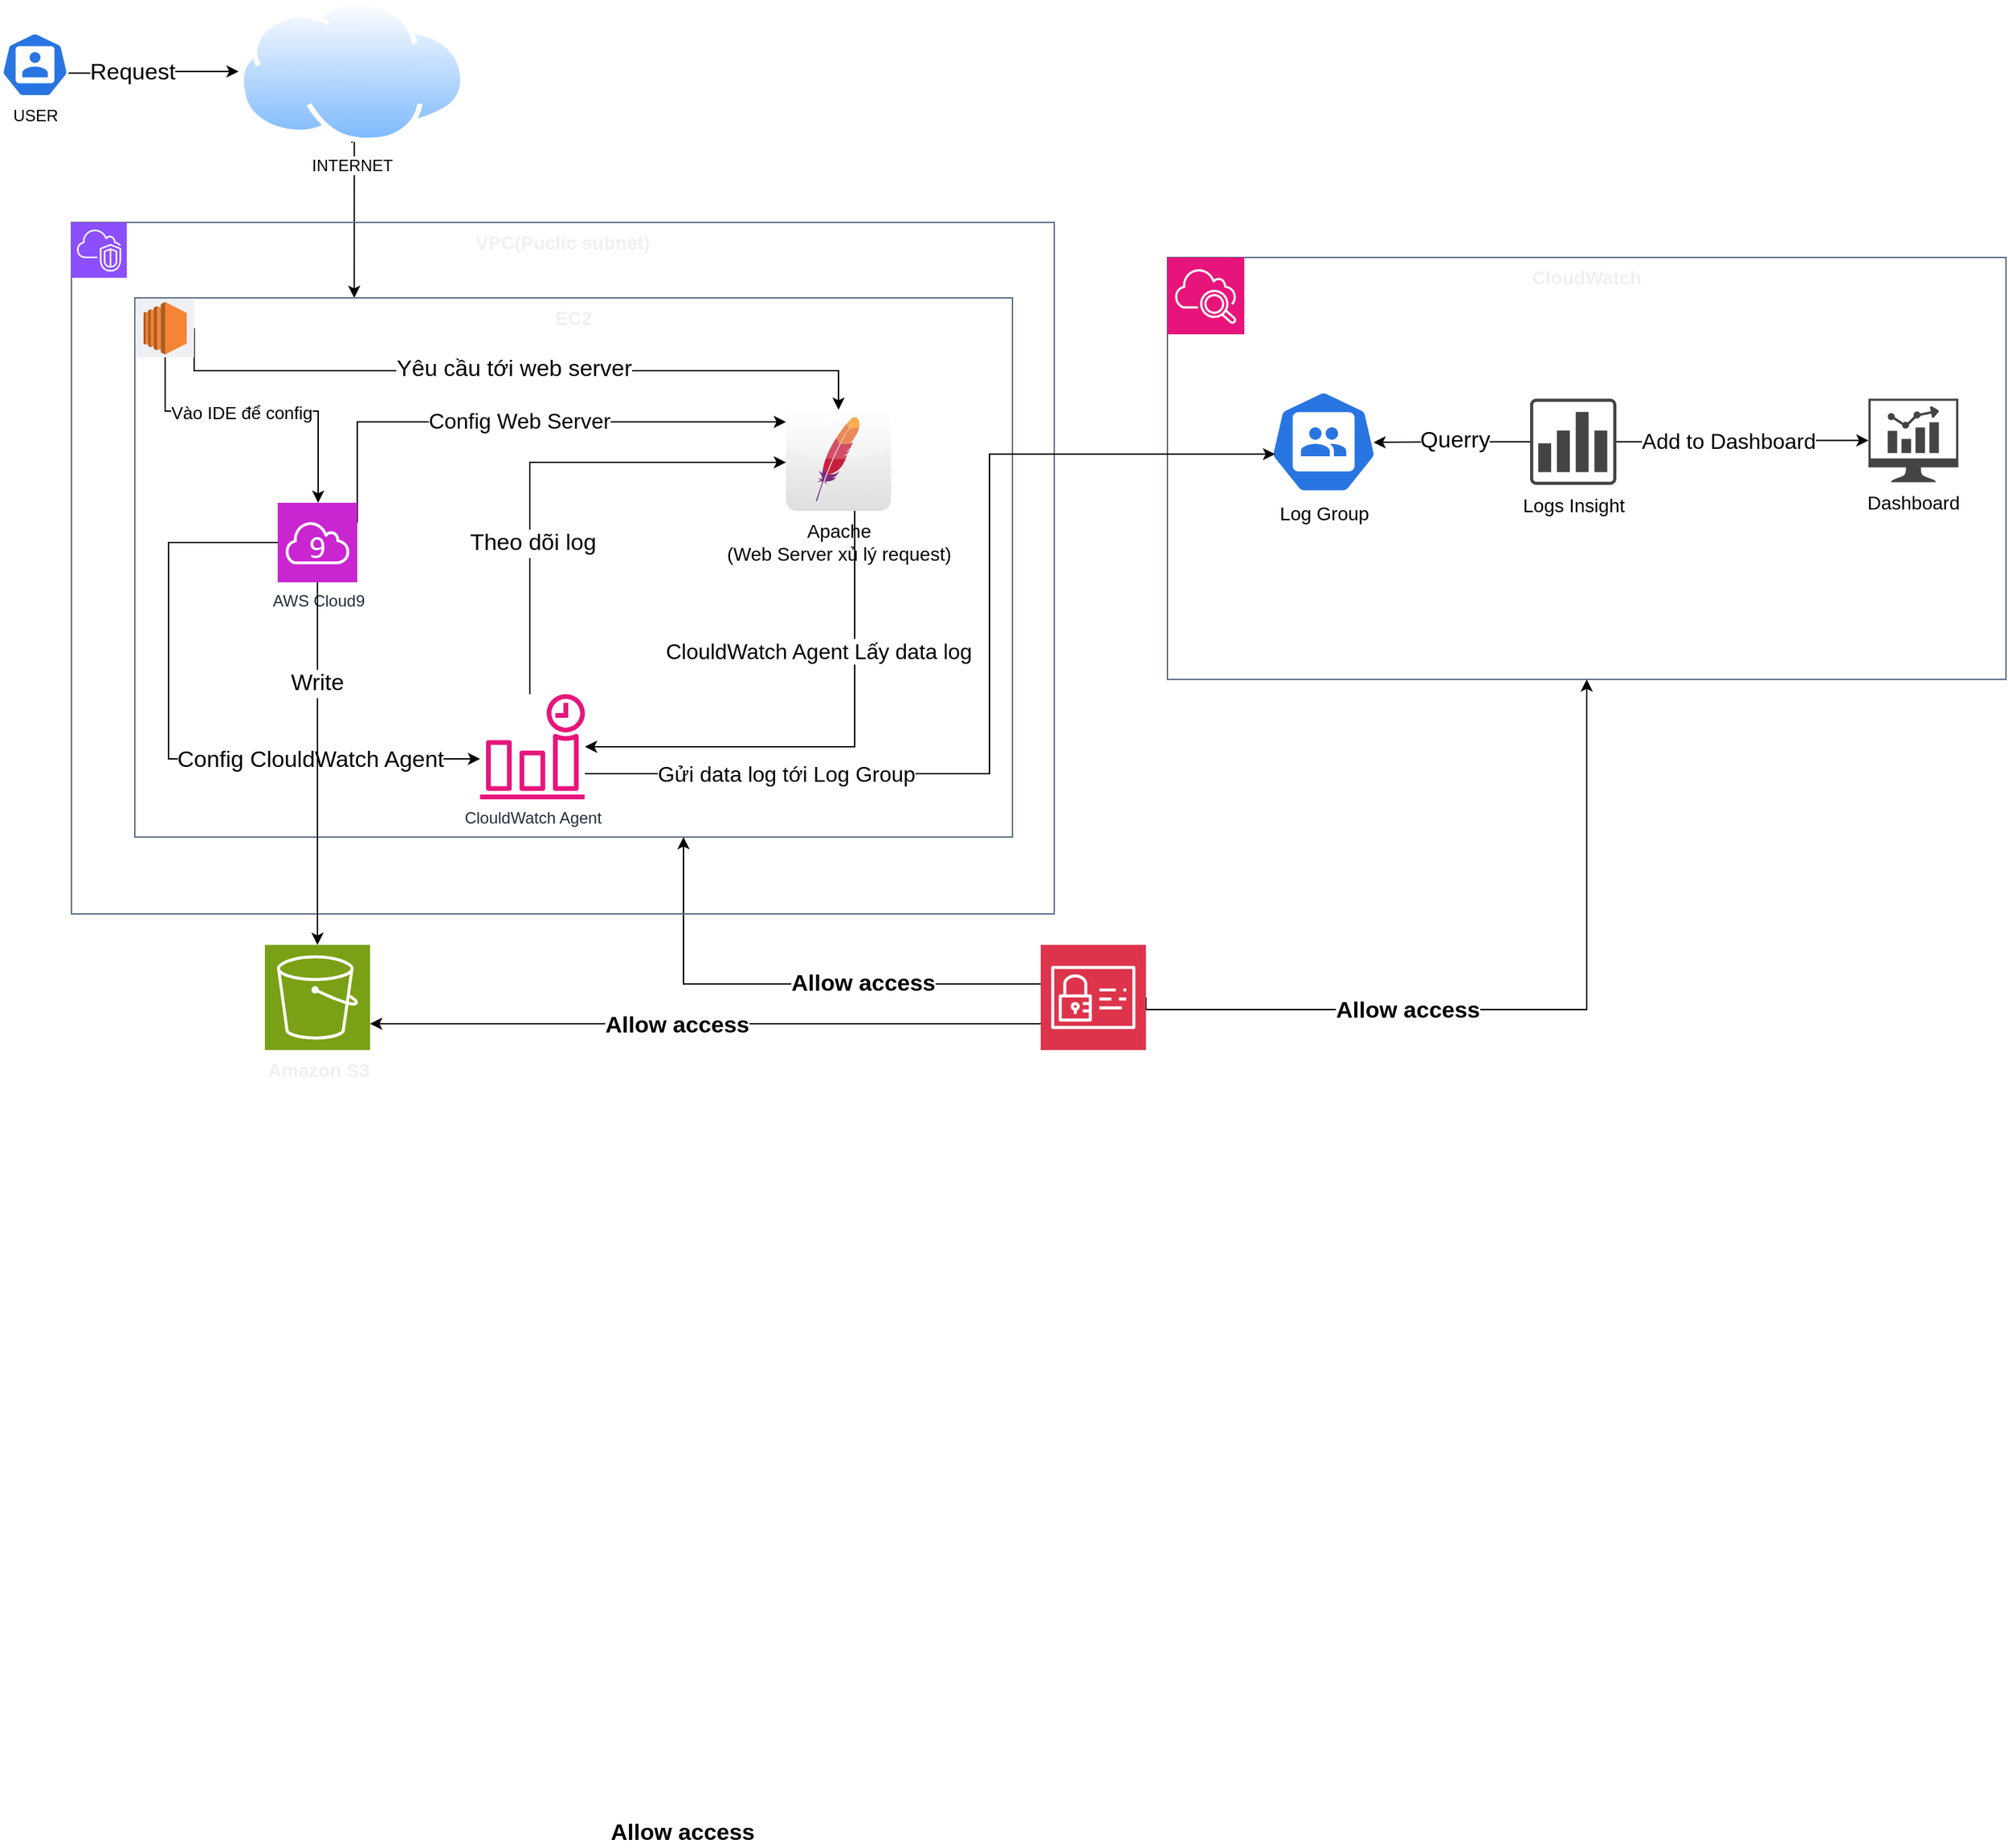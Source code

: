 <mxfile version="27.1.6">
  <diagram name="Trang-1" id="9W58HOvFIoTuiHD2CE84">
    <mxGraphModel dx="1650" dy="608" grid="0" gridSize="10" guides="1" tooltips="1" connect="1" arrows="1" fold="1" page="0" pageScale="1" pageWidth="827" pageHeight="1169" math="0" shadow="0">
      <root>
        <mxCell id="0" />
        <mxCell id="1" parent="0" />
        <mxCell id="HB28VMsp4Vt5agekkU91-75" style="edgeStyle=orthogonalEdgeStyle;rounded=0;orthogonalLoop=1;jettySize=auto;html=1;" edge="1" parent="1" source="HB28VMsp4Vt5agekkU91-71" target="HB28VMsp4Vt5agekkU91-6">
          <mxGeometry relative="1" as="geometry">
            <Array as="points">
              <mxPoint x="495" y="824" />
            </Array>
          </mxGeometry>
        </mxCell>
        <mxCell id="HB28VMsp4Vt5agekkU91-79" value="&lt;b style=&quot;font-size: 17px;&quot;&gt;Allow access&lt;/b&gt;" style="edgeLabel;html=1;align=center;verticalAlign=middle;resizable=0;points=[];" vertex="1" connectable="0" parent="HB28VMsp4Vt5agekkU91-75">
          <mxGeometry x="-0.334" y="-3" relative="1" as="geometry">
            <mxPoint x="-8" y="3" as="offset" />
          </mxGeometry>
        </mxCell>
        <mxCell id="HB28VMsp4Vt5agekkU91-76" style="edgeStyle=orthogonalEdgeStyle;rounded=0;orthogonalLoop=1;jettySize=auto;html=1;entryX=0.5;entryY=1;entryDx=0;entryDy=0;exitX=1;exitY=0.5;exitDx=0;exitDy=0;exitPerimeter=0;" edge="1" parent="1" source="HB28VMsp4Vt5agekkU91-71" target="HB28VMsp4Vt5agekkU91-30">
          <mxGeometry relative="1" as="geometry">
            <Array as="points">
              <mxPoint x="1165" y="843" />
            </Array>
          </mxGeometry>
        </mxCell>
        <mxCell id="HB28VMsp4Vt5agekkU91-78" value="&lt;b style=&quot;font-size: 17px;&quot;&gt;Allow access&lt;/b&gt;" style="edgeLabel;html=1;align=center;verticalAlign=middle;resizable=0;points=[];" vertex="1" connectable="0" parent="HB28VMsp4Vt5agekkU91-76">
          <mxGeometry x="-0.209" y="-2" relative="1" as="geometry">
            <mxPoint x="-27" y="-1" as="offset" />
          </mxGeometry>
        </mxCell>
        <mxCell id="HB28VMsp4Vt5agekkU91-71" value="&lt;font style=&quot;color: light-dark(rgb(255, 255, 255), rgb(255, 255, 255));&quot;&gt;&lt;span style=&quot;font-size: 14px;&quot;&gt;&lt;b style=&quot;&quot;&gt;IAM&lt;/b&gt;&lt;/span&gt;&lt;/font&gt;" style="sketch=0;points=[[0,0,0],[0.25,0,0],[0.5,0,0],[0.75,0,0],[1,0,0],[0,1,0],[0.25,1,0],[0.5,1,0],[0.75,1,0],[1,1,0],[0,0.25,0],[0,0.5,0],[0,0.75,0],[1,0.25,0],[1,0.5,0],[1,0.75,0]];outlineConnect=0;fontColor=#232F3E;fillColor=light-dark(#DD344C,#FF5965);strokeColor=#ffffff;dashed=0;verticalLabelPosition=bottom;verticalAlign=top;align=center;html=1;fontSize=12;fontStyle=0;aspect=fixed;shape=mxgraph.aws4.resourceIcon;resIcon=mxgraph.aws4.identity_and_access_management;" vertex="1" parent="1">
          <mxGeometry x="760" y="795" width="78" height="78" as="geometry" />
        </mxCell>
        <mxCell id="HB28VMsp4Vt5agekkU91-3" style="edgeStyle=orthogonalEdgeStyle;rounded=0;orthogonalLoop=1;jettySize=auto;html=1;exitX=0.995;exitY=0.63;exitDx=0;exitDy=0;exitPerimeter=0;" edge="1" parent="1" source="HB28VMsp4Vt5agekkU91-1" target="HB28VMsp4Vt5agekkU91-2">
          <mxGeometry relative="1" as="geometry" />
        </mxCell>
        <mxCell id="HB28VMsp4Vt5agekkU91-4" value="Request" style="edgeLabel;html=1;align=center;verticalAlign=middle;resizable=0;points=[];fontSize=17;" vertex="1" connectable="0" parent="HB28VMsp4Vt5agekkU91-3">
          <mxGeometry x="-0.037" relative="1" as="geometry">
            <mxPoint x="-14" as="offset" />
          </mxGeometry>
        </mxCell>
        <mxCell id="HB28VMsp4Vt5agekkU91-1" value="USER" style="aspect=fixed;sketch=0;html=1;dashed=0;whitespace=wrap;verticalLabelPosition=bottom;verticalAlign=top;fillColor=#2875E2;strokeColor=#ffffff;points=[[0.005,0.63,0],[0.1,0.2,0],[0.9,0.2,0],[0.5,0,0],[0.995,0.63,0],[0.72,0.99,0],[0.5,1,0],[0.28,0.99,0]];shape=mxgraph.kubernetes.icon2;prIcon=user" vertex="1" parent="1">
          <mxGeometry x="-11" y="118" width="50" height="48" as="geometry" />
        </mxCell>
        <mxCell id="HB28VMsp4Vt5agekkU91-24" style="edgeStyle=orthogonalEdgeStyle;rounded=0;orthogonalLoop=1;jettySize=auto;html=1;entryX=0.25;entryY=0;entryDx=0;entryDy=0;exitX=0.5;exitY=1;exitDx=0;exitDy=0;" edge="1" parent="1" source="HB28VMsp4Vt5agekkU91-2" target="HB28VMsp4Vt5agekkU91-6">
          <mxGeometry relative="1" as="geometry">
            <mxPoint x="473.765" y="170.765" as="targetPoint" />
            <Array as="points">
              <mxPoint x="250" y="171" />
              <mxPoint x="250" y="315" />
            </Array>
          </mxGeometry>
        </mxCell>
        <mxCell id="HB28VMsp4Vt5agekkU91-2" value="INTERNET" style="image;aspect=fixed;perimeter=ellipsePerimeter;html=1;align=center;shadow=0;dashed=0;spacingTop=3;image=img/lib/active_directory/internet_cloud.svg;" vertex="1" parent="1">
          <mxGeometry x="165" y="94" width="168.25" height="106" as="geometry" />
        </mxCell>
        <mxCell id="HB28VMsp4Vt5agekkU91-30" value="&lt;font style=&quot;color: light-dark(rgb(239, 240, 243), rgb(255, 255, 255)); font-size: 14px;&quot;&gt;&lt;b style=&quot;&quot;&gt;CloudWatch&lt;/b&gt;&lt;/font&gt;" style="fillColor=none;strokeColor=light-dark(#5A6C86, #ff81d9);verticalAlign=top;fontStyle=0;fontColor=#5A6C86;whiteSpace=wrap;html=1;" vertex="1" parent="1">
          <mxGeometry x="854" y="285" width="622" height="313" as="geometry" />
        </mxCell>
        <mxCell id="HB28VMsp4Vt5agekkU91-31" value="" style="sketch=0;points=[[0,0,0],[0.25,0,0],[0.5,0,0],[0.75,0,0],[1,0,0],[0,1,0],[0.25,1,0],[0.5,1,0],[0.75,1,0],[1,1,0],[0,0.25,0],[0,0.5,0],[0,0.75,0],[1,0.25,0],[1,0.5,0],[1,0.75,0]];points=[[0,0,0],[0.25,0,0],[0.5,0,0],[0.75,0,0],[1,0,0],[0,1,0],[0.25,1,0],[0.5,1,0],[0.75,1,0],[1,1,0],[0,0.25,0],[0,0.5,0],[0,0.75,0],[1,0.25,0],[1,0.5,0],[1,0.75,0]];outlineConnect=0;fontColor=#232F3E;fillColor=#E7157B;strokeColor=#ffffff;dashed=0;verticalLabelPosition=bottom;verticalAlign=top;align=center;html=1;fontSize=12;fontStyle=0;aspect=fixed;shape=mxgraph.aws4.resourceIcon;resIcon=mxgraph.aws4.cloudwatch_2;" vertex="1" parent="1">
          <mxGeometry x="854" y="285" width="57.007" height="57.007" as="geometry" />
        </mxCell>
        <mxCell id="HB28VMsp4Vt5agekkU91-56" style="edgeStyle=orthogonalEdgeStyle;rounded=0;orthogonalLoop=1;jettySize=auto;html=1;entryX=0.964;entryY=0.506;entryDx=0;entryDy=0;entryPerimeter=0;" edge="1" parent="1" source="HB28VMsp4Vt5agekkU91-34" target="HB28VMsp4Vt5agekkU91-33">
          <mxGeometry relative="1" as="geometry" />
        </mxCell>
        <mxCell id="HB28VMsp4Vt5agekkU91-57" value="&lt;font&gt;Querry&lt;/font&gt;" style="edgeLabel;html=1;align=center;verticalAlign=middle;resizable=0;points=[];fontSize=17;" vertex="1" connectable="0" parent="HB28VMsp4Vt5agekkU91-56">
          <mxGeometry x="-0.099" y="3" relative="1" as="geometry">
            <mxPoint x="-4" y="-4" as="offset" />
          </mxGeometry>
        </mxCell>
        <mxCell id="HB28VMsp4Vt5agekkU91-58" style="edgeStyle=orthogonalEdgeStyle;rounded=0;orthogonalLoop=1;jettySize=auto;html=1;" edge="1" parent="1" source="HB28VMsp4Vt5agekkU91-34" target="HB28VMsp4Vt5agekkU91-35">
          <mxGeometry relative="1" as="geometry" />
        </mxCell>
        <mxCell id="HB28VMsp4Vt5agekkU91-59" value="Add to Dashboard" style="edgeLabel;html=1;align=center;verticalAlign=middle;resizable=0;points=[];fontSize=16;" vertex="1" connectable="0" parent="HB28VMsp4Vt5agekkU91-58">
          <mxGeometry x="-0.118" y="1" relative="1" as="geometry">
            <mxPoint as="offset" />
          </mxGeometry>
        </mxCell>
        <mxCell id="HB28VMsp4Vt5agekkU91-34" value="&lt;span style=&quot;font-size: 14px; text-wrap-mode: wrap;&quot;&gt;Logs Insight&lt;/span&gt;" style="sketch=0;pointerEvents=1;shadow=0;dashed=0;html=1;strokeColor=none;fillColor=light-dark(#434445, #ff81d9);aspect=fixed;labelPosition=center;verticalLabelPosition=bottom;verticalAlign=top;align=center;outlineConnect=0;shape=mxgraph.vvd.vrealize_log_insight;" vertex="1" parent="1">
          <mxGeometry x="1123" y="389.75" width="64" height="64" as="geometry" />
        </mxCell>
        <mxCell id="HB28VMsp4Vt5agekkU91-35" value="&lt;span style=&quot;font-size: 14px; text-wrap-mode: wrap;&quot;&gt;Dashboard&lt;/span&gt;" style="sketch=0;pointerEvents=1;shadow=0;dashed=0;html=1;strokeColor=none;fillColor=light-dark(#434445,#00FF00);aspect=fixed;labelPosition=center;verticalLabelPosition=bottom;verticalAlign=top;align=center;outlineConnect=0;shape=mxgraph.vvd.nsx_dashboard;" vertex="1" parent="1">
          <mxGeometry x="1374" y="389.75" width="66.67" height="62" as="geometry" />
        </mxCell>
        <mxCell id="HB28VMsp4Vt5agekkU91-33" value="&lt;span style=&quot;font-size: 14px; text-wrap-mode: wrap;&quot;&gt;Log Group&lt;/span&gt;" style="aspect=fixed;sketch=0;html=1;dashed=0;whitespace=wrap;verticalLabelPosition=bottom;verticalAlign=top;fillColor=#2875E2;strokeColor=#ffffff;points=[[0.005,0.63,0],[0.1,0.2,0],[0.9,0.2,0],[0.5,0,0],[0.995,0.63,0],[0.72,0.99,0],[0.5,1,0],[0.28,0.99,0]];shape=mxgraph.kubernetes.icon2;prIcon=group" vertex="1" parent="1">
          <mxGeometry x="930" y="383.5" width="79.69" height="76.5" as="geometry" />
        </mxCell>
        <mxCell id="HB28VMsp4Vt5agekkU91-19" value="&lt;font style=&quot;color: light-dark(rgb(239, 240, 243), rgb(255, 255, 255)); font-size: 14px;&quot;&gt;&lt;b style=&quot;&quot;&gt;VPC(Puclic subnet)&lt;/b&gt;&lt;/font&gt;" style="fillColor=none;strokeColor=light-dark(#5A6C86, #b17dff);verticalAlign=top;fontStyle=0;fontColor=#5A6C86;whiteSpace=wrap;html=1;container=0;" vertex="1" parent="1">
          <mxGeometry x="41" y="259" width="729" height="513" as="geometry" />
        </mxCell>
        <mxCell id="HB28VMsp4Vt5agekkU91-20" value="" style="sketch=0;points=[[0,0,0],[0.25,0,0],[0.5,0,0],[0.75,0,0],[1,0,0],[0,1,0],[0.25,1,0],[0.5,1,0],[0.75,1,0],[1,1,0],[0,0.25,0],[0,0.5,0],[0,0.75,0],[1,0.25,0],[1,0.5,0],[1,0.75,0]];outlineConnect=0;fontColor=#232F3E;fillColor=#8C4FFF;strokeColor=#ffffff;dashed=0;verticalLabelPosition=bottom;verticalAlign=top;align=center;html=1;fontSize=12;fontStyle=0;aspect=fixed;shape=mxgraph.aws4.resourceIcon;resIcon=mxgraph.aws4.vpc;container=0;" vertex="1" parent="1">
          <mxGeometry x="41" y="259" width="41.084" height="41.084" as="geometry" />
        </mxCell>
        <mxCell id="HB28VMsp4Vt5agekkU91-6" value="&lt;span&gt;&lt;font style=&quot;color: light-dark(rgb(239, 240, 243), rgb(255, 255, 255)); font-size: 14px;&quot;&gt;&lt;b style=&quot;&quot;&gt;EC2&lt;/b&gt;&lt;/font&gt;&lt;/span&gt;" style="fillColor=none;strokeColor=light-dark(#5A6C86, #bd5c17);verticalAlign=top;fontStyle=0;fontColor=#5A6C86;whiteSpace=wrap;html=1;container=0;" vertex="1" parent="1">
          <mxGeometry x="88" y="315" width="651" height="400" as="geometry" />
        </mxCell>
        <mxCell id="HB28VMsp4Vt5agekkU91-45" style="edgeStyle=orthogonalEdgeStyle;rounded=0;orthogonalLoop=1;jettySize=auto;html=1;exitX=1;exitY=0.25;exitDx=0;exitDy=0;exitPerimeter=0;" edge="1" parent="1" source="HB28VMsp4Vt5agekkU91-10" target="HB28VMsp4Vt5agekkU91-12">
          <mxGeometry relative="1" as="geometry">
            <mxPoint x="181" y="406" as="sourcePoint" />
            <Array as="points">
              <mxPoint x="379" y="407" />
              <mxPoint x="379" y="407" />
            </Array>
          </mxGeometry>
        </mxCell>
        <mxCell id="HB28VMsp4Vt5agekkU91-47" value="&lt;font&gt;Config&lt;/font&gt;&lt;font&gt; Web Server&lt;/font&gt;" style="edgeLabel;html=1;align=center;verticalAlign=middle;resizable=0;points=[];fontSize=16;" vertex="1" connectable="0" parent="HB28VMsp4Vt5agekkU91-45">
          <mxGeometry x="-0.009" y="1" relative="1" as="geometry">
            <mxPoint as="offset" />
          </mxGeometry>
        </mxCell>
        <mxCell id="HB28VMsp4Vt5agekkU91-10" value="AWS Cloud9" style="sketch=0;points=[[0,0,0],[0.25,0,0],[0.5,0,0],[0.75,0,0],[1,0,0],[0,1,0],[0.25,1,0],[0.5,1,0],[0.75,1,0],[1,1,0],[0,0.25,0],[0,0.5,0],[0,0.75,0],[1,0.25,0],[1,0.5,0],[1,0.75,0]];outlineConnect=0;fontColor=#232F3E;fillColor=light-dark(#C925D1,#1472A3);strokeColor=#ffffff;dashed=0;verticalLabelPosition=bottom;verticalAlign=top;align=center;html=1;fontSize=12;fontStyle=0;aspect=fixed;shape=mxgraph.aws4.resourceIcon;resIcon=mxgraph.aws4.cloud9;container=0;" vertex="1" parent="1">
          <mxGeometry x="194.0" y="467" width="59" height="59" as="geometry" />
        </mxCell>
        <mxCell id="HB28VMsp4Vt5agekkU91-12" value="&lt;font style=&quot;font-size: 14px;&quot;&gt;Apache&lt;/font&gt;&lt;br&gt;&lt;div&gt;&lt;font style=&quot;font-size: 14px;&quot;&gt;(Web Server xủ lý request)&lt;/font&gt;&lt;/div&gt;" style="dashed=0;outlineConnect=0;html=1;align=center;labelPosition=center;verticalLabelPosition=bottom;verticalAlign=top;shape=mxgraph.webicons.apache;gradientColor=#DFDEDE;container=0;" vertex="1" parent="1">
          <mxGeometry x="571" y="398" width="78" height="75" as="geometry" />
        </mxCell>
        <mxCell id="HB28VMsp4Vt5agekkU91-13" value="ClouldWatch Agent" style="sketch=0;outlineConnect=0;fontColor=#232F3E;gradientColor=none;fillColor=#E7157B;strokeColor=none;dashed=0;verticalLabelPosition=bottom;verticalAlign=top;align=center;html=1;fontSize=12;fontStyle=0;aspect=fixed;pointerEvents=1;shape=mxgraph.aws4.event_time_based;container=0;" vertex="1" parent="1">
          <mxGeometry x="344" y="609" width="78" height="78" as="geometry" />
        </mxCell>
        <mxCell id="HB28VMsp4Vt5agekkU91-27" style="edgeStyle=orthogonalEdgeStyle;rounded=0;orthogonalLoop=1;jettySize=auto;html=1;" edge="1" parent="1" source="HB28VMsp4Vt5agekkU91-8" target="HB28VMsp4Vt5agekkU91-10">
          <mxGeometry relative="1" as="geometry">
            <Array as="points">
              <mxPoint x="110" y="399" />
              <mxPoint x="224" y="399" />
            </Array>
          </mxGeometry>
        </mxCell>
        <mxCell id="HB28VMsp4Vt5agekkU91-67" value="&amp;nbsp;" style="edgeLabel;html=1;align=center;verticalAlign=middle;resizable=0;points=[];" vertex="1" connectable="0" parent="HB28VMsp4Vt5agekkU91-27">
          <mxGeometry x="-0.135" y="-5" relative="1" as="geometry">
            <mxPoint x="1" as="offset" />
          </mxGeometry>
        </mxCell>
        <mxCell id="HB28VMsp4Vt5agekkU91-68" value="Vào IDE để config" style="edgeLabel;html=1;align=center;verticalAlign=middle;resizable=0;points=[];fontSize=13;" vertex="1" connectable="0" parent="HB28VMsp4Vt5agekkU91-27">
          <mxGeometry x="-0.082" y="-4" relative="1" as="geometry">
            <mxPoint x="-5" y="-3" as="offset" />
          </mxGeometry>
        </mxCell>
        <mxCell id="HB28VMsp4Vt5agekkU91-28" style="edgeStyle=orthogonalEdgeStyle;rounded=0;orthogonalLoop=1;jettySize=auto;html=1;exitX=1;exitY=0.5;exitDx=0;exitDy=0;" edge="1" parent="1" source="HB28VMsp4Vt5agekkU91-8" target="HB28VMsp4Vt5agekkU91-12">
          <mxGeometry relative="1" as="geometry">
            <Array as="points">
              <mxPoint x="132" y="369" />
              <mxPoint x="610" y="369" />
            </Array>
          </mxGeometry>
        </mxCell>
        <mxCell id="HB28VMsp4Vt5agekkU91-44" value="&lt;span&gt;Yêu cầu tới web server&lt;/span&gt;" style="edgeLabel;html=1;align=center;verticalAlign=middle;resizable=0;points=[];fontSize=17;" vertex="1" connectable="0" parent="HB28VMsp4Vt5agekkU91-28">
          <mxGeometry x="-0.002" y="1" relative="1" as="geometry">
            <mxPoint as="offset" />
          </mxGeometry>
        </mxCell>
        <mxCell id="HB28VMsp4Vt5agekkU91-37" style="edgeStyle=orthogonalEdgeStyle;rounded=0;orthogonalLoop=1;jettySize=auto;html=1;" edge="1" parent="1" source="HB28VMsp4Vt5agekkU91-12" target="HB28VMsp4Vt5agekkU91-13">
          <mxGeometry relative="1" as="geometry">
            <Array as="points">
              <mxPoint x="622" y="648" />
            </Array>
          </mxGeometry>
        </mxCell>
        <mxCell id="HB28VMsp4Vt5agekkU91-40" value="&lt;span&gt;ClouldWatch Agent Lấy data log&lt;/span&gt;" style="edgeLabel;html=1;align=center;verticalAlign=middle;resizable=0;points=[];labelBackgroundColor=default;container=0;fontSize=16;" vertex="1" connectable="0" parent="HB28VMsp4Vt5agekkU91-37">
          <mxGeometry x="-0.016" y="1" relative="1" as="geometry">
            <mxPoint x="-18" y="-72" as="offset" />
          </mxGeometry>
        </mxCell>
        <mxCell id="HB28VMsp4Vt5agekkU91-8" value="" style="fillColor=light-dark(#EFF0F3,#FFFFFF);strokeColor=none;dashed=0;verticalAlign=top;fontStyle=0;fontColor=#232F3D;whiteSpace=wrap;html=1;gradientColor=none;container=0;" vertex="1" parent="1">
          <mxGeometry x="89.0" y="316" width="43.0" height="43" as="geometry" />
        </mxCell>
        <mxCell id="HB28VMsp4Vt5agekkU91-7" value="" style="outlineConnect=0;dashed=0;verticalLabelPosition=bottom;verticalAlign=top;align=center;html=1;shape=mxgraph.aws3.ec2;fillColor=#F58534;gradientColor=none;strokeColor=none;labelBackgroundColor=none;textShadow=1;labelBorderColor=none;container=0;" vertex="1" parent="1">
          <mxGeometry x="94.501" y="318.048" width="32.004" height="38.905" as="geometry" />
        </mxCell>
        <mxCell id="HB28VMsp4Vt5agekkU91-41" style="edgeStyle=orthogonalEdgeStyle;rounded=0;orthogonalLoop=1;jettySize=auto;html=1;" edge="1" parent="1" source="HB28VMsp4Vt5agekkU91-13" target="HB28VMsp4Vt5agekkU91-12">
          <mxGeometry relative="1" as="geometry">
            <Array as="points">
              <mxPoint x="381" y="437" />
            </Array>
          </mxGeometry>
        </mxCell>
        <mxCell id="HB28VMsp4Vt5agekkU91-42" value="&lt;span&gt;Theo dõi log&lt;/span&gt;" style="edgeLabel;html=1;align=center;verticalAlign=middle;resizable=0;points=[];fontSize=17;" vertex="1" connectable="0" parent="HB28VMsp4Vt5agekkU91-41">
          <mxGeometry x="-0.402" y="-2" relative="1" as="geometry">
            <mxPoint y="-4" as="offset" />
          </mxGeometry>
        </mxCell>
        <mxCell id="HB28VMsp4Vt5agekkU91-48" style="edgeStyle=orthogonalEdgeStyle;rounded=0;orthogonalLoop=1;jettySize=auto;html=1;" edge="1" parent="1" source="HB28VMsp4Vt5agekkU91-10" target="HB28VMsp4Vt5agekkU91-13">
          <mxGeometry relative="1" as="geometry">
            <mxPoint x="226" y="656" as="targetPoint" />
            <Array as="points">
              <mxPoint x="113" y="497" />
              <mxPoint x="113" y="657" />
            </Array>
          </mxGeometry>
        </mxCell>
        <mxCell id="HB28VMsp4Vt5agekkU91-49" value="Config ClouldWatch Agent" style="edgeLabel;html=1;align=center;verticalAlign=middle;resizable=0;points=[];fontSize=17;" vertex="1" connectable="0" parent="HB28VMsp4Vt5agekkU91-48">
          <mxGeometry x="-0.0" y="-2" relative="1" as="geometry">
            <mxPoint x="107" y="6" as="offset" />
          </mxGeometry>
        </mxCell>
        <mxCell id="HB28VMsp4Vt5agekkU91-51" style="edgeStyle=orthogonalEdgeStyle;rounded=0;orthogonalLoop=1;jettySize=auto;html=1;entryX=0.048;entryY=0.62;entryDx=0;entryDy=0;entryPerimeter=0;" edge="1" parent="1" source="HB28VMsp4Vt5agekkU91-13" target="HB28VMsp4Vt5agekkU91-33">
          <mxGeometry relative="1" as="geometry">
            <Array as="points">
              <mxPoint x="722" y="668" />
              <mxPoint x="722" y="431" />
            </Array>
          </mxGeometry>
        </mxCell>
        <mxCell id="HB28VMsp4Vt5agekkU91-52" value="&lt;span&gt;Gửi data log tới Log Group&lt;/span&gt;" style="edgeLabel;html=1;align=center;verticalAlign=middle;resizable=0;points=[];fontSize=16;" vertex="1" connectable="0" parent="HB28VMsp4Vt5agekkU91-51">
          <mxGeometry x="-0.291" y="3" relative="1" as="geometry">
            <mxPoint x="-117" y="3" as="offset" />
          </mxGeometry>
        </mxCell>
        <mxCell id="HB28VMsp4Vt5agekkU91-61" value="&lt;font style=&quot;font-size: 14px; color: light-dark(rgb(239, 240, 243), rgb(255, 255, 255));&quot;&gt;&lt;b&gt;Amazon S3&lt;/b&gt;&lt;/font&gt;" style="sketch=0;points=[[0,0,0],[0.25,0,0],[0.5,0,0],[0.75,0,0],[1,0,0],[0,1,0],[0.25,1,0],[0.5,1,0],[0.75,1,0],[1,1,0],[0,0.25,0],[0,0.5,0],[0,0.75,0],[1,0.25,0],[1,0.5,0],[1,0.75,0]];outlineConnect=0;fontColor=#232F3E;fillColor=light-dark(#7AA116,#86B40B);strokeColor=#ffffff;dashed=0;verticalLabelPosition=bottom;verticalAlign=top;align=center;html=1;fontSize=12;fontStyle=0;aspect=fixed;shape=mxgraph.aws4.resourceIcon;resIcon=mxgraph.aws4.s3;" vertex="1" parent="1">
          <mxGeometry x="184.5" y="795" width="78" height="78" as="geometry" />
        </mxCell>
        <mxCell id="HB28VMsp4Vt5agekkU91-69" style="edgeStyle=orthogonalEdgeStyle;rounded=0;orthogonalLoop=1;jettySize=auto;html=1;entryX=0.5;entryY=0;entryDx=0;entryDy=0;entryPerimeter=0;" edge="1" parent="1" source="HB28VMsp4Vt5agekkU91-10" target="HB28VMsp4Vt5agekkU91-61">
          <mxGeometry relative="1" as="geometry" />
        </mxCell>
        <mxCell id="HB28VMsp4Vt5agekkU91-70" value="&lt;font&gt;Write&lt;/font&gt;" style="edgeLabel;html=1;align=center;verticalAlign=middle;resizable=0;points=[];fontSize=17;" vertex="1" connectable="0" parent="HB28VMsp4Vt5agekkU91-69">
          <mxGeometry x="-0.447" y="-1" relative="1" as="geometry">
            <mxPoint as="offset" />
          </mxGeometry>
        </mxCell>
        <mxCell id="HB28VMsp4Vt5agekkU91-74" style="edgeStyle=orthogonalEdgeStyle;rounded=0;orthogonalLoop=1;jettySize=auto;html=1;exitX=0;exitY=0.75;exitDx=0;exitDy=0;exitPerimeter=0;entryX=1;entryY=0.75;entryDx=0;entryDy=0;entryPerimeter=0;" edge="1" parent="1" source="HB28VMsp4Vt5agekkU91-71" target="HB28VMsp4Vt5agekkU91-61">
          <mxGeometry relative="1" as="geometry">
            <Array as="points">
              <mxPoint x="760" y="854" />
              <mxPoint x="689" y="854" />
            </Array>
          </mxGeometry>
        </mxCell>
        <mxCell id="HB28VMsp4Vt5agekkU91-77" value="&lt;font&gt;&lt;b&gt;Allow access&lt;/b&gt;&lt;/font&gt;" style="edgeLabel;html=1;align=center;verticalAlign=middle;resizable=0;points=[];fontSize=17;" vertex="1" connectable="0" parent="HB28VMsp4Vt5agekkU91-74">
          <mxGeometry x="-0.899" y="-1" relative="1" as="geometry">
            <mxPoint x="-241" y="601" as="offset" />
          </mxGeometry>
        </mxCell>
        <mxCell id="HB28VMsp4Vt5agekkU91-82" value="&lt;b style=&quot;font-size: 17px;&quot;&gt;Allow access&lt;/b&gt;" style="edgeLabel;html=1;align=center;verticalAlign=middle;resizable=0;points=[];" vertex="1" connectable="0" parent="1">
          <mxGeometry x="490" y="855" as="geometry" />
        </mxCell>
      </root>
    </mxGraphModel>
  </diagram>
</mxfile>
